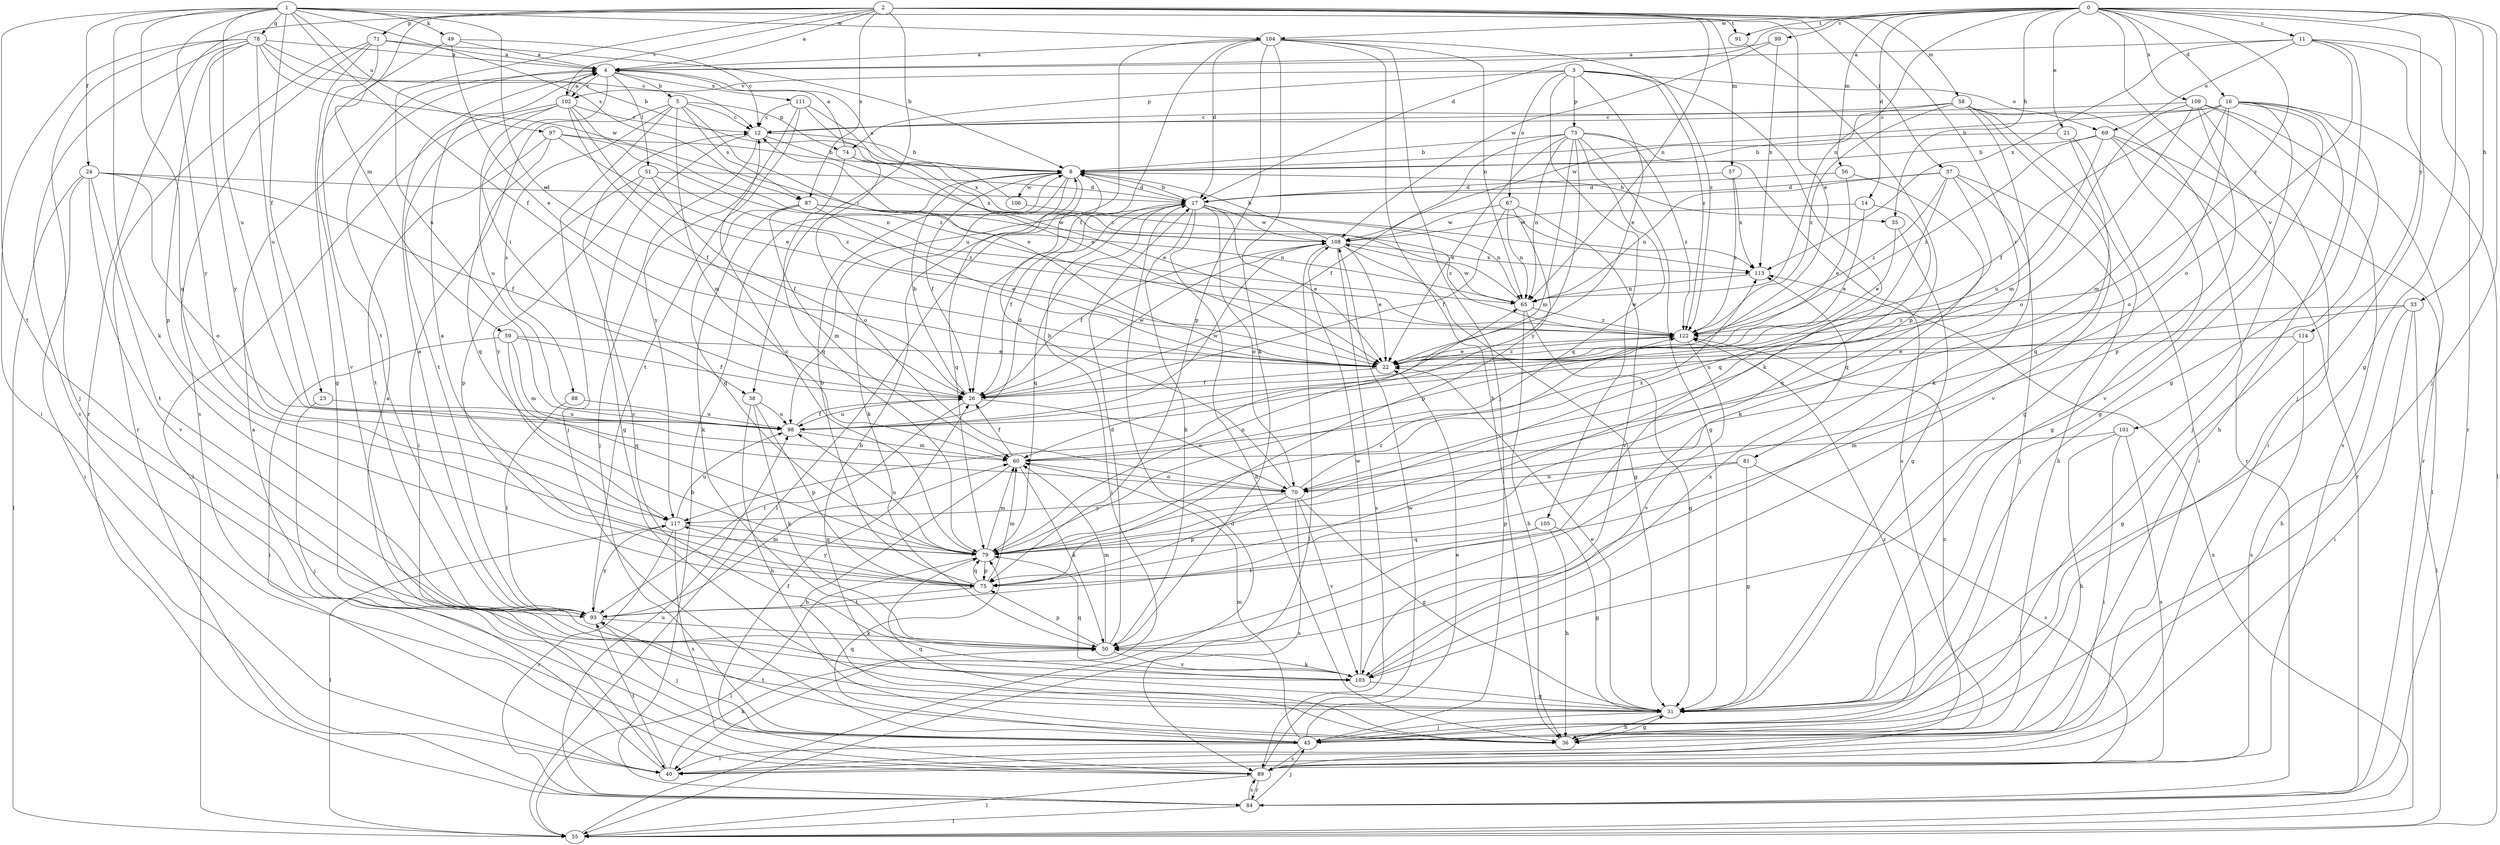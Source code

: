 strict digraph  {
0;
1;
2;
3;
4;
5;
8;
11;
12;
14;
16;
17;
21;
22;
23;
24;
26;
31;
33;
35;
36;
37;
38;
40;
45;
49;
50;
51;
55;
56;
57;
58;
59;
60;
65;
67;
69;
70;
71;
73;
74;
75;
78;
79;
81;
84;
87;
88;
89;
91;
93;
97;
98;
99;
101;
102;
103;
104;
105;
106;
108;
109;
111;
113;
114;
117;
122;
0 -> 11  [label=c];
0 -> 14  [label=d];
0 -> 16  [label=d];
0 -> 17  [label=d];
0 -> 21  [label=e];
0 -> 31  [label=g];
0 -> 33  [label=h];
0 -> 35  [label=h];
0 -> 45  [label=j];
0 -> 56  [label=m];
0 -> 65  [label=n];
0 -> 91  [label=t];
0 -> 99  [label=v];
0 -> 101  [label=v];
0 -> 104  [label=w];
0 -> 109  [label=x];
0 -> 114  [label=y];
0 -> 122  [label=z];
1 -> 22  [label=e];
1 -> 23  [label=f];
1 -> 24  [label=f];
1 -> 26  [label=f];
1 -> 49  [label=k];
1 -> 50  [label=k];
1 -> 78  [label=q];
1 -> 79  [label=q];
1 -> 87  [label=s];
1 -> 91  [label=t];
1 -> 93  [label=t];
1 -> 97  [label=u];
1 -> 98  [label=u];
1 -> 104  [label=w];
1 -> 117  [label=y];
2 -> 4  [label=a];
2 -> 22  [label=e];
2 -> 37  [label=i];
2 -> 38  [label=i];
2 -> 57  [label=m];
2 -> 58  [label=m];
2 -> 59  [label=m];
2 -> 65  [label=n];
2 -> 71  [label=p];
2 -> 81  [label=r];
2 -> 84  [label=r];
2 -> 87  [label=s];
2 -> 98  [label=u];
2 -> 102  [label=v];
3 -> 22  [label=e];
3 -> 50  [label=k];
3 -> 67  [label=o];
3 -> 69  [label=o];
3 -> 73  [label=p];
3 -> 74  [label=p];
3 -> 102  [label=v];
3 -> 105  [label=w];
3 -> 122  [label=z];
4 -> 5  [label=b];
4 -> 38  [label=i];
4 -> 51  [label=l];
4 -> 102  [label=v];
4 -> 111  [label=x];
5 -> 12  [label=c];
5 -> 22  [label=e];
5 -> 40  [label=i];
5 -> 45  [label=j];
5 -> 60  [label=m];
5 -> 74  [label=p];
5 -> 87  [label=s];
5 -> 88  [label=s];
8 -> 17  [label=d];
8 -> 26  [label=f];
8 -> 35  [label=h];
8 -> 50  [label=k];
8 -> 55  [label=l];
8 -> 79  [label=q];
8 -> 106  [label=w];
11 -> 4  [label=a];
11 -> 31  [label=g];
11 -> 45  [label=j];
11 -> 69  [label=o];
11 -> 70  [label=o];
11 -> 84  [label=r];
11 -> 113  [label=x];
12 -> 8  [label=b];
12 -> 31  [label=g];
12 -> 45  [label=j];
12 -> 113  [label=x];
14 -> 22  [label=e];
14 -> 79  [label=q];
14 -> 108  [label=w];
16 -> 8  [label=b];
16 -> 12  [label=c];
16 -> 26  [label=f];
16 -> 31  [label=g];
16 -> 36  [label=h];
16 -> 45  [label=j];
16 -> 55  [label=l];
16 -> 60  [label=m];
16 -> 70  [label=o];
16 -> 103  [label=v];
17 -> 8  [label=b];
17 -> 22  [label=e];
17 -> 26  [label=f];
17 -> 36  [label=h];
17 -> 40  [label=i];
17 -> 50  [label=k];
17 -> 65  [label=n];
17 -> 70  [label=o];
17 -> 79  [label=q];
17 -> 108  [label=w];
21 -> 8  [label=b];
21 -> 40  [label=i];
21 -> 79  [label=q];
22 -> 26  [label=f];
22 -> 122  [label=z];
23 -> 45  [label=j];
23 -> 98  [label=u];
24 -> 17  [label=d];
24 -> 26  [label=f];
24 -> 40  [label=i];
24 -> 55  [label=l];
24 -> 70  [label=o];
24 -> 93  [label=t];
24 -> 103  [label=v];
26 -> 8  [label=b];
26 -> 70  [label=o];
26 -> 93  [label=t];
26 -> 98  [label=u];
26 -> 108  [label=w];
31 -> 4  [label=a];
31 -> 8  [label=b];
31 -> 22  [label=e];
31 -> 36  [label=h];
31 -> 45  [label=j];
33 -> 36  [label=h];
33 -> 40  [label=i];
33 -> 55  [label=l];
33 -> 98  [label=u];
33 -> 122  [label=z];
35 -> 22  [label=e];
35 -> 31  [label=g];
36 -> 31  [label=g];
36 -> 79  [label=q];
36 -> 93  [label=t];
36 -> 122  [label=z];
37 -> 17  [label=d];
37 -> 36  [label=h];
37 -> 45  [label=j];
37 -> 50  [label=k];
37 -> 65  [label=n];
37 -> 79  [label=q];
37 -> 122  [label=z];
38 -> 36  [label=h];
38 -> 50  [label=k];
38 -> 75  [label=p];
38 -> 98  [label=u];
40 -> 4  [label=a];
40 -> 50  [label=k];
40 -> 93  [label=t];
45 -> 22  [label=e];
45 -> 40  [label=i];
45 -> 60  [label=m];
45 -> 79  [label=q];
45 -> 89  [label=s];
45 -> 122  [label=z];
49 -> 4  [label=a];
49 -> 12  [label=c];
49 -> 22  [label=e];
49 -> 103  [label=v];
50 -> 17  [label=d];
50 -> 60  [label=m];
50 -> 75  [label=p];
50 -> 103  [label=v];
51 -> 17  [label=d];
51 -> 26  [label=f];
51 -> 75  [label=p];
51 -> 117  [label=y];
51 -> 122  [label=z];
55 -> 17  [label=d];
55 -> 113  [label=x];
56 -> 17  [label=d];
56 -> 22  [label=e];
56 -> 79  [label=q];
57 -> 17  [label=d];
57 -> 113  [label=x];
57 -> 122  [label=z];
58 -> 12  [label=c];
58 -> 31  [label=g];
58 -> 50  [label=k];
58 -> 84  [label=r];
58 -> 103  [label=v];
58 -> 108  [label=w];
58 -> 122  [label=z];
59 -> 22  [label=e];
59 -> 26  [label=f];
59 -> 40  [label=i];
59 -> 60  [label=m];
59 -> 79  [label=q];
60 -> 26  [label=f];
60 -> 36  [label=h];
60 -> 50  [label=k];
60 -> 70  [label=o];
65 -> 12  [label=c];
65 -> 31  [label=g];
65 -> 36  [label=h];
65 -> 108  [label=w];
65 -> 122  [label=z];
67 -> 26  [label=f];
67 -> 65  [label=n];
67 -> 75  [label=p];
67 -> 103  [label=v];
67 -> 108  [label=w];
69 -> 8  [label=b];
69 -> 31  [label=g];
69 -> 55  [label=l];
69 -> 84  [label=r];
69 -> 98  [label=u];
69 -> 122  [label=z];
70 -> 8  [label=b];
70 -> 31  [label=g];
70 -> 75  [label=p];
70 -> 89  [label=s];
70 -> 103  [label=v];
70 -> 113  [label=x];
70 -> 117  [label=y];
71 -> 4  [label=a];
71 -> 8  [label=b];
71 -> 31  [label=g];
71 -> 84  [label=r];
71 -> 89  [label=s];
71 -> 93  [label=t];
73 -> 8  [label=b];
73 -> 22  [label=e];
73 -> 26  [label=f];
73 -> 31  [label=g];
73 -> 60  [label=m];
73 -> 65  [label=n];
73 -> 79  [label=q];
73 -> 89  [label=s];
73 -> 117  [label=y];
73 -> 122  [label=z];
74 -> 4  [label=a];
74 -> 22  [label=e];
74 -> 70  [label=o];
74 -> 79  [label=q];
75 -> 4  [label=a];
75 -> 8  [label=b];
75 -> 60  [label=m];
75 -> 79  [label=q];
75 -> 93  [label=t];
75 -> 117  [label=y];
78 -> 4  [label=a];
78 -> 8  [label=b];
78 -> 12  [label=c];
78 -> 40  [label=i];
78 -> 45  [label=j];
78 -> 75  [label=p];
78 -> 89  [label=s];
78 -> 98  [label=u];
78 -> 108  [label=w];
78 -> 117  [label=y];
79 -> 12  [label=c];
79 -> 55  [label=l];
79 -> 60  [label=m];
79 -> 65  [label=n];
79 -> 75  [label=p];
79 -> 98  [label=u];
79 -> 122  [label=z];
81 -> 31  [label=g];
81 -> 70  [label=o];
81 -> 75  [label=p];
81 -> 89  [label=s];
84 -> 8  [label=b];
84 -> 45  [label=j];
84 -> 55  [label=l];
84 -> 89  [label=s];
84 -> 98  [label=u];
87 -> 22  [label=e];
87 -> 50  [label=k];
87 -> 60  [label=m];
87 -> 65  [label=n];
87 -> 79  [label=q];
87 -> 108  [label=w];
88 -> 93  [label=t];
88 -> 98  [label=u];
89 -> 26  [label=f];
89 -> 55  [label=l];
89 -> 84  [label=r];
89 -> 108  [label=w];
91 -> 75  [label=p];
93 -> 4  [label=a];
93 -> 45  [label=j];
93 -> 50  [label=k];
93 -> 60  [label=m];
93 -> 117  [label=y];
97 -> 8  [label=b];
97 -> 65  [label=n];
97 -> 79  [label=q];
97 -> 93  [label=t];
97 -> 122  [label=z];
98 -> 17  [label=d];
98 -> 26  [label=f];
98 -> 60  [label=m];
98 -> 108  [label=w];
99 -> 4  [label=a];
99 -> 108  [label=w];
99 -> 113  [label=x];
101 -> 36  [label=h];
101 -> 40  [label=i];
101 -> 60  [label=m];
101 -> 89  [label=s];
102 -> 4  [label=a];
102 -> 12  [label=c];
102 -> 22  [label=e];
102 -> 26  [label=f];
102 -> 55  [label=l];
102 -> 93  [label=t];
102 -> 98  [label=u];
102 -> 122  [label=z];
103 -> 12  [label=c];
103 -> 31  [label=g];
103 -> 50  [label=k];
103 -> 79  [label=q];
103 -> 108  [label=w];
103 -> 113  [label=x];
104 -> 4  [label=a];
104 -> 17  [label=d];
104 -> 26  [label=f];
104 -> 36  [label=h];
104 -> 45  [label=j];
104 -> 50  [label=k];
104 -> 65  [label=n];
104 -> 75  [label=p];
104 -> 98  [label=u];
104 -> 122  [label=z];
105 -> 31  [label=g];
105 -> 36  [label=h];
105 -> 79  [label=q];
105 -> 93  [label=t];
106 -> 4  [label=a];
106 -> 122  [label=z];
108 -> 8  [label=b];
108 -> 22  [label=e];
108 -> 26  [label=f];
108 -> 31  [label=g];
108 -> 55  [label=l];
108 -> 89  [label=s];
108 -> 113  [label=x];
109 -> 12  [label=c];
109 -> 40  [label=i];
109 -> 60  [label=m];
109 -> 70  [label=o];
109 -> 75  [label=p];
109 -> 84  [label=r];
109 -> 89  [label=s];
111 -> 12  [label=c];
111 -> 22  [label=e];
111 -> 93  [label=t];
111 -> 113  [label=x];
111 -> 117  [label=y];
113 -> 65  [label=n];
114 -> 22  [label=e];
114 -> 31  [label=g];
114 -> 89  [label=s];
117 -> 55  [label=l];
117 -> 79  [label=q];
117 -> 84  [label=r];
117 -> 89  [label=s];
117 -> 98  [label=u];
122 -> 22  [label=e];
122 -> 103  [label=v];
}
